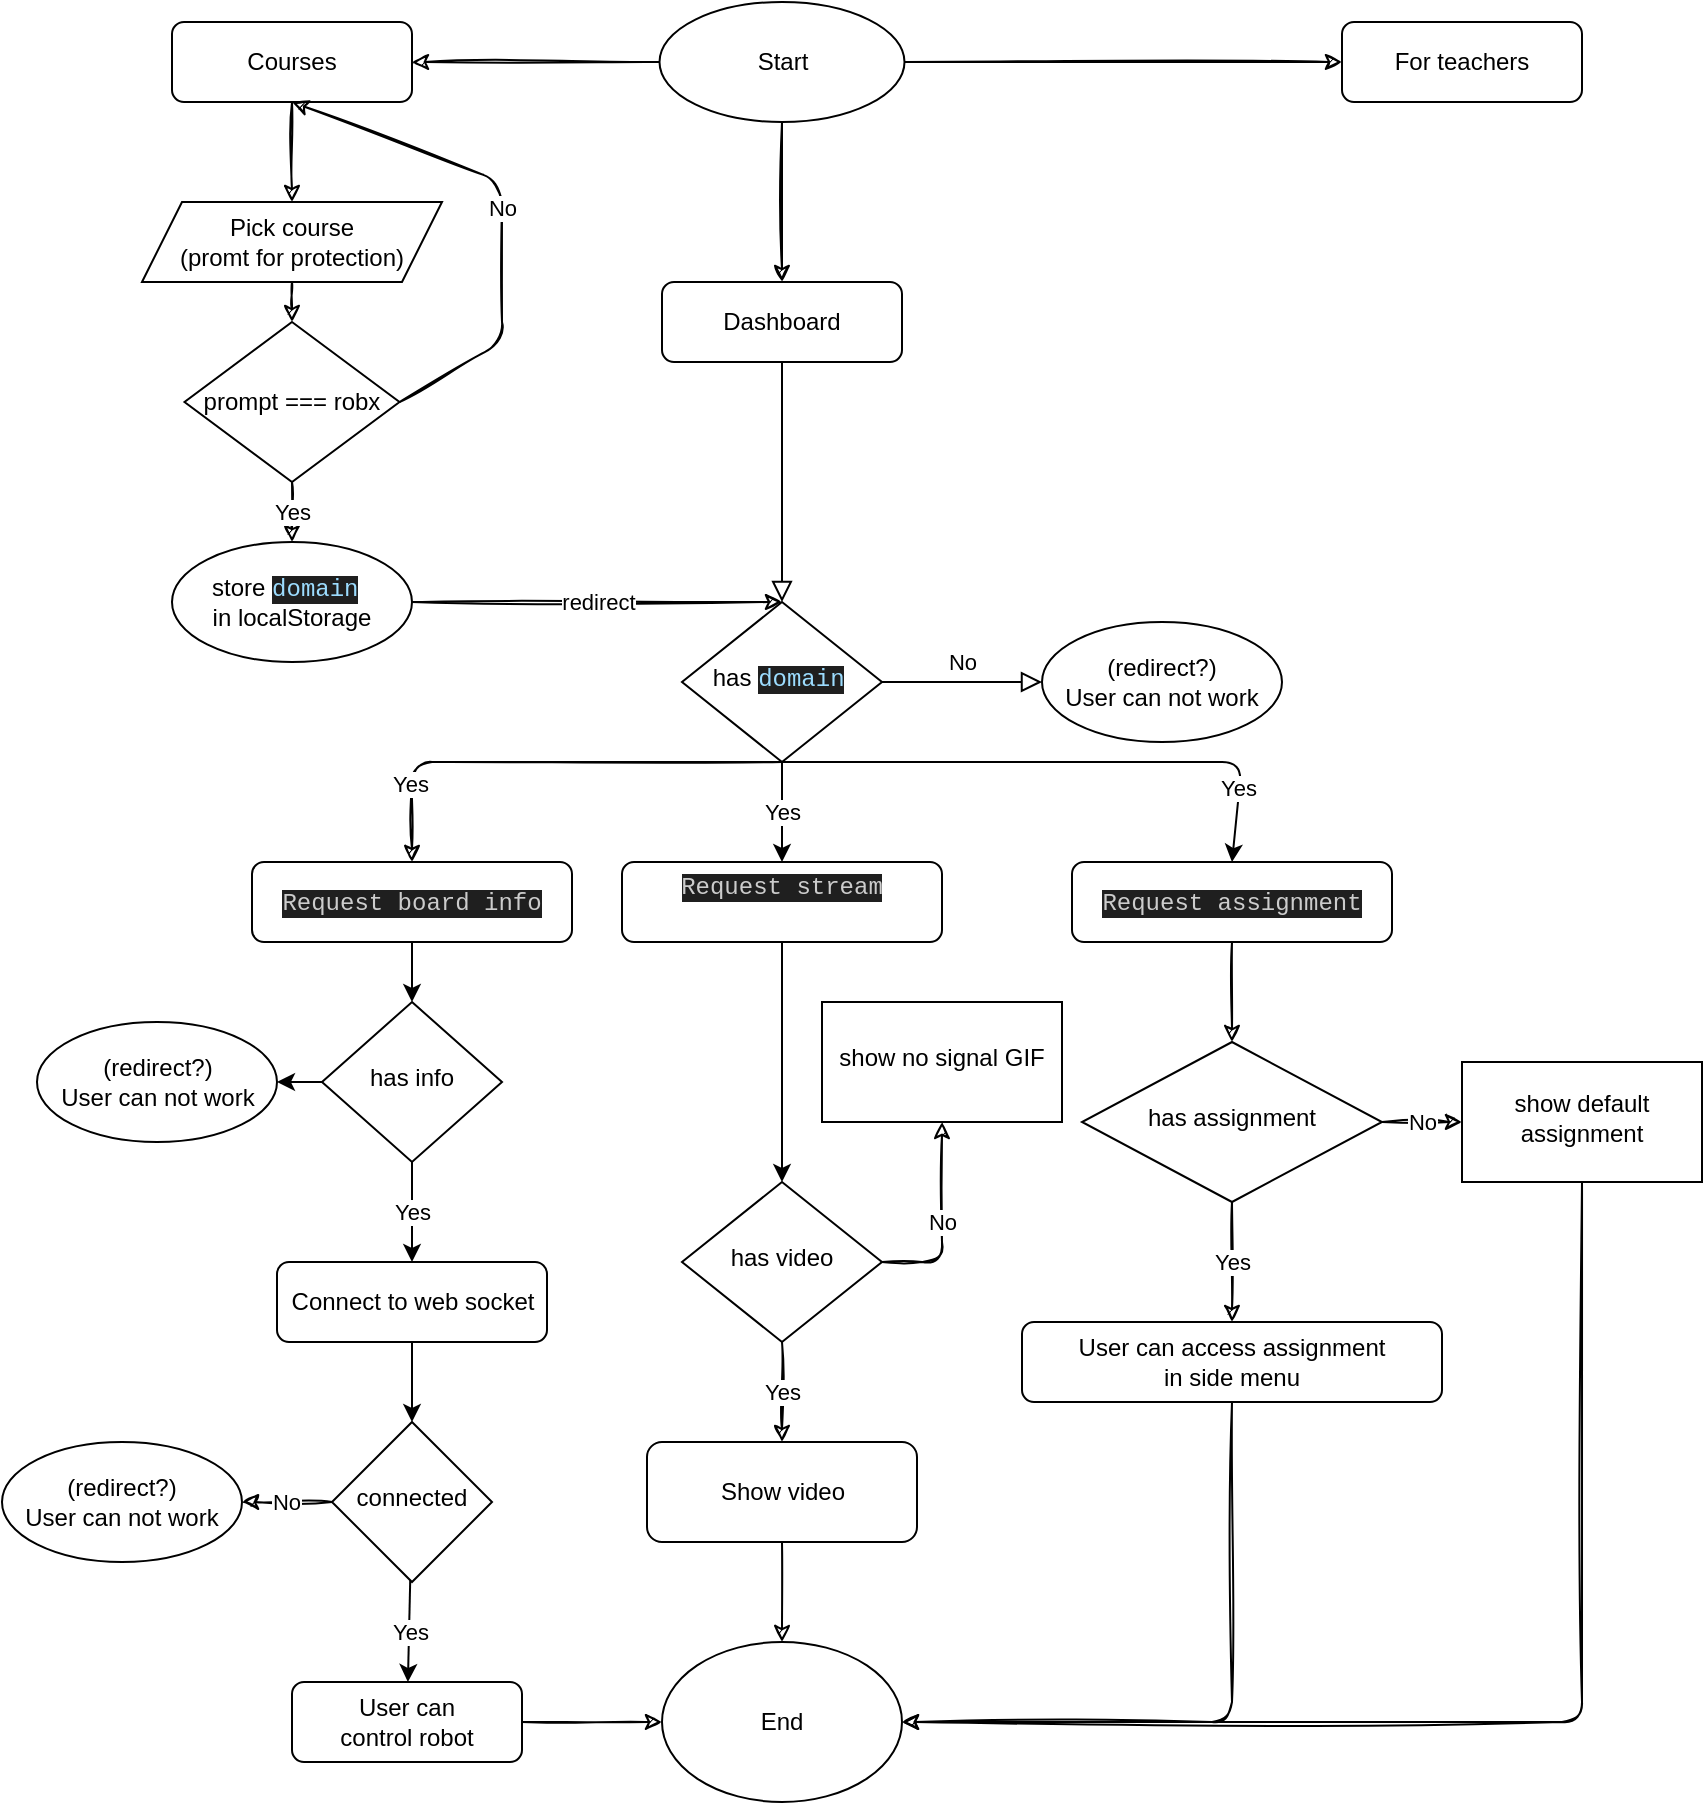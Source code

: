 <mxfile>
    <diagram id="VYyqm7aXRF_dA9j08v4w" name="Page-1">
        <mxGraphModel dx="556" dy="403" grid="1" gridSize="10" guides="1" tooltips="1" connect="1" arrows="1" fold="1" page="1" pageScale="1" pageWidth="850" pageHeight="1100" math="0" shadow="0">
            <root>
                <mxCell id="0"/>
                <mxCell id="1" parent="0"/>
                <mxCell id="154" value="" style="rounded=0;html=1;jettySize=auto;orthogonalLoop=1;fontSize=11;endArrow=block;endFill=0;endSize=8;strokeWidth=1;shadow=0;labelBackgroundColor=none;edgeStyle=orthogonalEdgeStyle;" edge="1" parent="1" source="155" target="158">
                    <mxGeometry relative="1" as="geometry"/>
                </mxCell>
                <mxCell id="155" value="Dashboard" style="rounded=1;whiteSpace=wrap;html=1;fontSize=12;glass=0;strokeWidth=1;shadow=0;" vertex="1" parent="1">
                    <mxGeometry x="330" y="160" width="120" height="40" as="geometry"/>
                </mxCell>
                <mxCell id="157" value="No" style="edgeStyle=orthogonalEdgeStyle;rounded=0;html=1;jettySize=auto;orthogonalLoop=1;fontSize=11;endArrow=block;endFill=0;endSize=8;strokeWidth=1;shadow=0;labelBackgroundColor=none;entryX=0;entryY=0.5;entryDx=0;entryDy=0;" edge="1" parent="1" source="158" target="235">
                    <mxGeometry y="10" relative="1" as="geometry">
                        <mxPoint as="offset"/>
                        <mxPoint x="490" y="330" as="targetPoint"/>
                    </mxGeometry>
                </mxCell>
                <mxCell id="180" value="Yes" style="edgeStyle=none;html=1;exitX=0.5;exitY=1;exitDx=0;exitDy=0;entryX=0.5;entryY=0;entryDx=0;entryDy=0;" edge="1" parent="1" source="158" target="179">
                    <mxGeometry relative="1" as="geometry"/>
                </mxCell>
                <mxCell id="181" style="edgeStyle=none;html=1;exitX=0.5;exitY=1;exitDx=0;exitDy=0;entryX=0.5;entryY=0;entryDx=0;entryDy=0;" edge="1" parent="1" source="158" target="178">
                    <mxGeometry relative="1" as="geometry">
                        <Array as="points">
                            <mxPoint x="620" y="400"/>
                        </Array>
                    </mxGeometry>
                </mxCell>
                <mxCell id="222" value="Yes" style="edgeLabel;html=1;align=center;verticalAlign=middle;resizable=0;points=[];" vertex="1" connectable="0" parent="181">
                    <mxGeometry x="0.729" y="-1" relative="1" as="geometry">
                        <mxPoint as="offset"/>
                    </mxGeometry>
                </mxCell>
                <mxCell id="190" style="edgeStyle=none;sketch=1;html=1;exitX=0.5;exitY=1;exitDx=0;exitDy=0;entryX=0.5;entryY=0;entryDx=0;entryDy=0;" edge="1" parent="1" source="158" target="164">
                    <mxGeometry relative="1" as="geometry">
                        <Array as="points">
                            <mxPoint x="205" y="400"/>
                        </Array>
                    </mxGeometry>
                </mxCell>
                <mxCell id="223" value="Yes" style="edgeLabel;html=1;align=center;verticalAlign=middle;resizable=0;points=[];" vertex="1" connectable="0" parent="190">
                    <mxGeometry x="0.662" y="-1" relative="1" as="geometry">
                        <mxPoint as="offset"/>
                    </mxGeometry>
                </mxCell>
                <mxCell id="158" value="has&amp;nbsp;&lt;span style=&quot;color: rgb(156, 220, 254); background-color: rgb(31, 31, 31); font-family: &amp;quot;Fira Code&amp;quot;, Menlo, Monaco, &amp;quot;Courier New&amp;quot;, monospace;&quot;&gt;domain&lt;/span&gt;&lt;span style=&quot;background-color: initial;&quot;&gt;&amp;nbsp;&lt;/span&gt;" style="rhombus;whiteSpace=wrap;html=1;shadow=0;fontFamily=Helvetica;fontSize=12;align=center;strokeWidth=1;spacing=6;spacingTop=-4;" vertex="1" parent="1">
                    <mxGeometry x="340" y="320" width="100" height="80" as="geometry"/>
                </mxCell>
                <mxCell id="215" style="edgeStyle=none;sketch=1;html=1;entryX=0;entryY=0.5;entryDx=0;entryDy=0;" edge="1" parent="1" source="163" target="207">
                    <mxGeometry relative="1" as="geometry"/>
                </mxCell>
                <mxCell id="163" value="User can &lt;br&gt;control robot" style="rounded=1;whiteSpace=wrap;html=1;fontSize=12;glass=0;strokeWidth=1;shadow=0;" vertex="1" parent="1">
                    <mxGeometry x="145" y="860" width="115" height="40" as="geometry"/>
                </mxCell>
                <mxCell id="169" style="edgeStyle=none;html=1;exitX=0.5;exitY=1;exitDx=0;exitDy=0;entryX=0.5;entryY=0;entryDx=0;entryDy=0;" edge="1" parent="1" source="179" target="168">
                    <mxGeometry relative="1" as="geometry"/>
                </mxCell>
                <mxCell id="171" style="edgeStyle=none;html=1;exitX=0.5;exitY=1;exitDx=0;exitDy=0;entryX=0.5;entryY=0;entryDx=0;entryDy=0;" edge="1" parent="1" source="164" target="170">
                    <mxGeometry relative="1" as="geometry"/>
                </mxCell>
                <mxCell id="164" value="&lt;span style=&quot;background-color: rgb(31, 31, 31); color: rgb(204, 204, 204); font-family: &amp;quot;Fira Code&amp;quot;, Menlo, Monaco, &amp;quot;Courier New&amp;quot;, monospace;&quot;&gt;Request board info&lt;br&gt;&lt;/span&gt;" style="rounded=1;whiteSpace=wrap;html=1;fontSize=12;glass=0;strokeWidth=1;shadow=0;" vertex="1" parent="1">
                    <mxGeometry x="125" y="450" width="160" height="40" as="geometry"/>
                </mxCell>
                <mxCell id="198" value="No" style="edgeStyle=none;sketch=1;html=1;exitX=1;exitY=0.5;exitDx=0;exitDy=0;entryX=0.5;entryY=1;entryDx=0;entryDy=0;" edge="1" parent="1" source="168" target="174">
                    <mxGeometry relative="1" as="geometry">
                        <Array as="points">
                            <mxPoint x="470" y="650"/>
                        </Array>
                    </mxGeometry>
                </mxCell>
                <mxCell id="212" value="Yes" style="edgeStyle=none;sketch=1;html=1;exitX=0.5;exitY=1;exitDx=0;exitDy=0;entryX=0.5;entryY=0;entryDx=0;entryDy=0;" edge="1" parent="1" source="168" target="210">
                    <mxGeometry relative="1" as="geometry"/>
                </mxCell>
                <mxCell id="168" value="has video" style="rhombus;whiteSpace=wrap;html=1;shadow=0;fontFamily=Helvetica;fontSize=12;align=center;strokeWidth=1;spacing=6;spacingTop=-4;" vertex="1" parent="1">
                    <mxGeometry x="340" y="610" width="100" height="80" as="geometry"/>
                </mxCell>
                <mxCell id="173" value="Yes" style="edgeStyle=none;html=1;exitX=0.5;exitY=1;exitDx=0;exitDy=0;entryX=0.5;entryY=0;entryDx=0;entryDy=0;" edge="1" parent="1" source="170" target="172">
                    <mxGeometry relative="1" as="geometry"/>
                </mxCell>
                <mxCell id="177" value="" style="edgeStyle=none;html=1;" edge="1" parent="1" source="170" target="176">
                    <mxGeometry relative="1" as="geometry"/>
                </mxCell>
                <mxCell id="170" value="has info" style="rhombus;whiteSpace=wrap;html=1;shadow=0;fontFamily=Helvetica;fontSize=12;align=center;strokeWidth=1;spacing=6;spacingTop=-4;" vertex="1" parent="1">
                    <mxGeometry x="160" y="520" width="90" height="80" as="geometry"/>
                </mxCell>
                <mxCell id="184" style="edgeStyle=none;html=1;exitX=0.5;exitY=1;exitDx=0;exitDy=0;entryX=0.5;entryY=0;entryDx=0;entryDy=0;" edge="1" parent="1" source="172" target="183">
                    <mxGeometry relative="1" as="geometry"/>
                </mxCell>
                <mxCell id="172" value="Connect to web socket" style="rounded=1;whiteSpace=wrap;html=1;fontSize=12;glass=0;strokeWidth=1;shadow=0;" vertex="1" parent="1">
                    <mxGeometry x="137.5" y="650" width="135" height="40" as="geometry"/>
                </mxCell>
                <mxCell id="174" value="show no signal GIF" style="whiteSpace=wrap;html=1;shadow=0;strokeWidth=1;spacing=6;spacingTop=-4;" vertex="1" parent="1">
                    <mxGeometry x="410" y="520" width="120" height="60" as="geometry"/>
                </mxCell>
                <mxCell id="176" value="(redirect?)&lt;br&gt;User can not work&lt;br&gt;" style="ellipse;whiteSpace=wrap;html=1;" vertex="1" parent="1">
                    <mxGeometry x="17.5" y="530" width="120" height="60" as="geometry"/>
                </mxCell>
                <mxCell id="189" style="edgeStyle=none;sketch=1;html=1;exitX=0.5;exitY=1;exitDx=0;exitDy=0;" edge="1" parent="1" source="178" target="182">
                    <mxGeometry relative="1" as="geometry"/>
                </mxCell>
                <mxCell id="178" value="&lt;span style=&quot;background-color: rgb(31, 31, 31); color: rgb(204, 204, 204); font-family: &amp;quot;Fira Code&amp;quot;, Menlo, Monaco, &amp;quot;Courier New&amp;quot;, monospace;&quot;&gt;Request assignment&lt;/span&gt;" style="rounded=1;whiteSpace=wrap;html=1;fontSize=12;glass=0;strokeWidth=1;shadow=0;" vertex="1" parent="1">
                    <mxGeometry x="535" y="450" width="160" height="40" as="geometry"/>
                </mxCell>
                <mxCell id="179" value="&lt;span style=&quot;background-color: rgb(31, 31, 31); color: rgb(204, 204, 204); font-family: &amp;quot;Fira Code&amp;quot;, Menlo, Monaco, &amp;quot;Courier New&amp;quot;, monospace;&quot;&gt;Request stream&lt;br&gt;&lt;br&gt;&lt;/span&gt;" style="rounded=1;whiteSpace=wrap;html=1;fontSize=12;glass=0;strokeWidth=1;shadow=0;" vertex="1" parent="1">
                    <mxGeometry x="310" y="450" width="160" height="40" as="geometry"/>
                </mxCell>
                <mxCell id="192" value="No" style="edgeStyle=none;sketch=1;html=1;entryX=0;entryY=0.5;entryDx=0;entryDy=0;" edge="1" parent="1" source="182" target="191">
                    <mxGeometry relative="1" as="geometry"/>
                </mxCell>
                <mxCell id="195" value="Yes" style="edgeStyle=none;sketch=1;html=1;exitX=0.5;exitY=1;exitDx=0;exitDy=0;entryX=0.5;entryY=0;entryDx=0;entryDy=0;" edge="1" parent="1" source="182" target="193">
                    <mxGeometry relative="1" as="geometry"/>
                </mxCell>
                <mxCell id="182" value="has assignment" style="rhombus;whiteSpace=wrap;html=1;shadow=0;fontFamily=Helvetica;fontSize=12;align=center;strokeWidth=1;spacing=6;spacingTop=-4;" vertex="1" parent="1">
                    <mxGeometry x="540" y="540" width="150" height="80" as="geometry"/>
                </mxCell>
                <mxCell id="186" value="No" style="edgeStyle=none;html=1;sketch=1;curveFitting=1;jiggle=2;entryX=1;entryY=0.5;entryDx=0;entryDy=0;" edge="1" parent="1" source="183" target="226">
                    <mxGeometry x="0.022" relative="1" as="geometry">
                        <mxPoint x="127.5" y="770" as="targetPoint"/>
                        <mxPoint as="offset"/>
                    </mxGeometry>
                </mxCell>
                <mxCell id="187" value="Yes" style="edgeStyle=none;html=1;" edge="1" parent="1" source="183" target="163">
                    <mxGeometry relative="1" as="geometry"/>
                </mxCell>
                <mxCell id="183" value="connected" style="rhombus;whiteSpace=wrap;html=1;shadow=0;fontFamily=Helvetica;fontSize=12;align=center;strokeWidth=1;spacing=6;spacingTop=-4;" vertex="1" parent="1">
                    <mxGeometry x="165" y="730" width="80" height="80" as="geometry"/>
                </mxCell>
                <mxCell id="237" style="edgeStyle=none;sketch=1;html=1;entryX=1;entryY=0.5;entryDx=0;entryDy=0;" edge="1" parent="1" source="191" target="207">
                    <mxGeometry relative="1" as="geometry">
                        <Array as="points">
                            <mxPoint x="790" y="880"/>
                        </Array>
                    </mxGeometry>
                </mxCell>
                <mxCell id="191" value="show default assignment" style="whiteSpace=wrap;html=1;shadow=0;strokeWidth=1;spacing=6;spacingTop=-4;" vertex="1" parent="1">
                    <mxGeometry x="730" y="550" width="120" height="60" as="geometry"/>
                </mxCell>
                <mxCell id="214" style="edgeStyle=none;sketch=1;html=1;exitX=0.5;exitY=1;exitDx=0;exitDy=0;entryX=1;entryY=0.5;entryDx=0;entryDy=0;" edge="1" parent="1" source="193" target="207">
                    <mxGeometry relative="1" as="geometry">
                        <Array as="points">
                            <mxPoint x="615" y="880"/>
                        </Array>
                    </mxGeometry>
                </mxCell>
                <mxCell id="193" value="User can access assignment &lt;br&gt;in side menu" style="rounded=1;whiteSpace=wrap;html=1;fontSize=12;glass=0;strokeWidth=1;shadow=0;" vertex="1" parent="1">
                    <mxGeometry x="510" y="680" width="210" height="40" as="geometry"/>
                </mxCell>
                <mxCell id="205" style="edgeStyle=none;sketch=1;html=1;exitX=0.5;exitY=1;exitDx=0;exitDy=0;" edge="1" parent="1" source="199" target="203">
                    <mxGeometry relative="1" as="geometry"/>
                </mxCell>
                <mxCell id="199" value="Courses" style="rounded=1;whiteSpace=wrap;html=1;fontSize=12;glass=0;strokeWidth=1;shadow=0;" vertex="1" parent="1">
                    <mxGeometry x="85" y="30" width="120" height="40" as="geometry"/>
                </mxCell>
                <mxCell id="200" value="For teachers" style="rounded=1;whiteSpace=wrap;html=1;fontSize=12;glass=0;strokeWidth=1;shadow=0;" vertex="1" parent="1">
                    <mxGeometry x="670" y="30" width="120" height="40" as="geometry"/>
                </mxCell>
                <mxCell id="219" style="edgeStyle=none;sketch=1;html=1;entryX=0.5;entryY=0;entryDx=0;entryDy=0;" edge="1" parent="1" source="203" target="217">
                    <mxGeometry relative="1" as="geometry"/>
                </mxCell>
                <mxCell id="203" value="Pick course&lt;br&gt;(promt for protection)" style="shape=parallelogram;perimeter=parallelogramPerimeter;whiteSpace=wrap;html=1;fixedSize=1;" vertex="1" parent="1">
                    <mxGeometry x="70" y="120" width="150" height="40" as="geometry"/>
                </mxCell>
                <mxCell id="238" value="redirect" style="edgeStyle=none;sketch=1;html=1;exitX=1;exitY=0.5;exitDx=0;exitDy=0;entryX=0.5;entryY=0;entryDx=0;entryDy=0;" edge="1" parent="1" source="206" target="158">
                    <mxGeometry relative="1" as="geometry"/>
                </mxCell>
                <mxCell id="206" value="store&amp;nbsp;&lt;span style=&quot;color: rgb(156, 220, 254); background-color: rgb(31, 31, 31); font-family: &amp;quot;Fira Code&amp;quot;, Menlo, Monaco, &amp;quot;Courier New&amp;quot;, monospace;&quot;&gt;domain&lt;/span&gt;&lt;span style=&quot;background-color: initial;&quot;&gt;&amp;nbsp;&lt;/span&gt;&amp;nbsp;&lt;br&gt;in localStorage" style="ellipse;whiteSpace=wrap;html=1;" vertex="1" parent="1">
                    <mxGeometry x="85" y="290" width="120" height="60" as="geometry"/>
                </mxCell>
                <mxCell id="207" value="End" style="ellipse;whiteSpace=wrap;html=1;" vertex="1" parent="1">
                    <mxGeometry x="330" y="840" width="120" height="80" as="geometry"/>
                </mxCell>
                <mxCell id="213" style="edgeStyle=none;sketch=1;html=1;exitX=0.5;exitY=1;exitDx=0;exitDy=0;" edge="1" parent="1" source="210" target="207">
                    <mxGeometry relative="1" as="geometry"/>
                </mxCell>
                <mxCell id="210" value="Show video" style="rounded=1;whiteSpace=wrap;html=1;fontSize=12;glass=0;strokeWidth=1;shadow=0;" vertex="1" parent="1">
                    <mxGeometry x="322.5" y="740" width="135" height="50" as="geometry"/>
                </mxCell>
                <mxCell id="231" style="edgeStyle=none;sketch=1;html=1;entryX=1;entryY=0.5;entryDx=0;entryDy=0;" edge="1" parent="1" source="216" target="199">
                    <mxGeometry relative="1" as="geometry"/>
                </mxCell>
                <mxCell id="232" style="edgeStyle=none;sketch=1;html=1;entryX=0.5;entryY=0;entryDx=0;entryDy=0;" edge="1" parent="1" source="216" target="155">
                    <mxGeometry relative="1" as="geometry"/>
                </mxCell>
                <mxCell id="234" style="edgeStyle=none;sketch=1;html=1;exitX=1;exitY=0.5;exitDx=0;exitDy=0;entryX=0;entryY=0.5;entryDx=0;entryDy=0;" edge="1" parent="1" source="216" target="200">
                    <mxGeometry relative="1" as="geometry"/>
                </mxCell>
                <mxCell id="216" value="Start" style="ellipse;whiteSpace=wrap;html=1;" vertex="1" parent="1">
                    <mxGeometry x="328.75" y="20" width="122.5" height="60" as="geometry"/>
                </mxCell>
                <mxCell id="229" value="Yes" style="edgeStyle=none;sketch=1;html=1;entryX=0.5;entryY=0;entryDx=0;entryDy=0;" edge="1" parent="1" source="217" target="206">
                    <mxGeometry relative="1" as="geometry"/>
                </mxCell>
                <mxCell id="230" value="No" style="edgeStyle=none;sketch=1;html=1;exitX=1;exitY=0.5;exitDx=0;exitDy=0;entryX=0.5;entryY=1;entryDx=0;entryDy=0;" edge="1" parent="1" source="217" target="199">
                    <mxGeometry relative="1" as="geometry">
                        <mxPoint x="270" y="130" as="targetPoint"/>
                        <Array as="points">
                            <mxPoint x="250" y="190"/>
                            <mxPoint x="250" y="110"/>
                        </Array>
                    </mxGeometry>
                </mxCell>
                <mxCell id="217" value="prompt === robx" style="rhombus;whiteSpace=wrap;html=1;" vertex="1" parent="1">
                    <mxGeometry x="91.25" y="180" width="107.5" height="80" as="geometry"/>
                </mxCell>
                <mxCell id="226" value="(redirect?)&lt;br&gt;User can not work&lt;br&gt;" style="ellipse;whiteSpace=wrap;html=1;" vertex="1" parent="1">
                    <mxGeometry y="740" width="120" height="60" as="geometry"/>
                </mxCell>
                <mxCell id="235" value="(redirect?)&lt;br&gt;User can not work&lt;br&gt;" style="ellipse;whiteSpace=wrap;html=1;" vertex="1" parent="1">
                    <mxGeometry x="520" y="330" width="120" height="60" as="geometry"/>
                </mxCell>
            </root>
        </mxGraphModel>
    </diagram>
</mxfile>